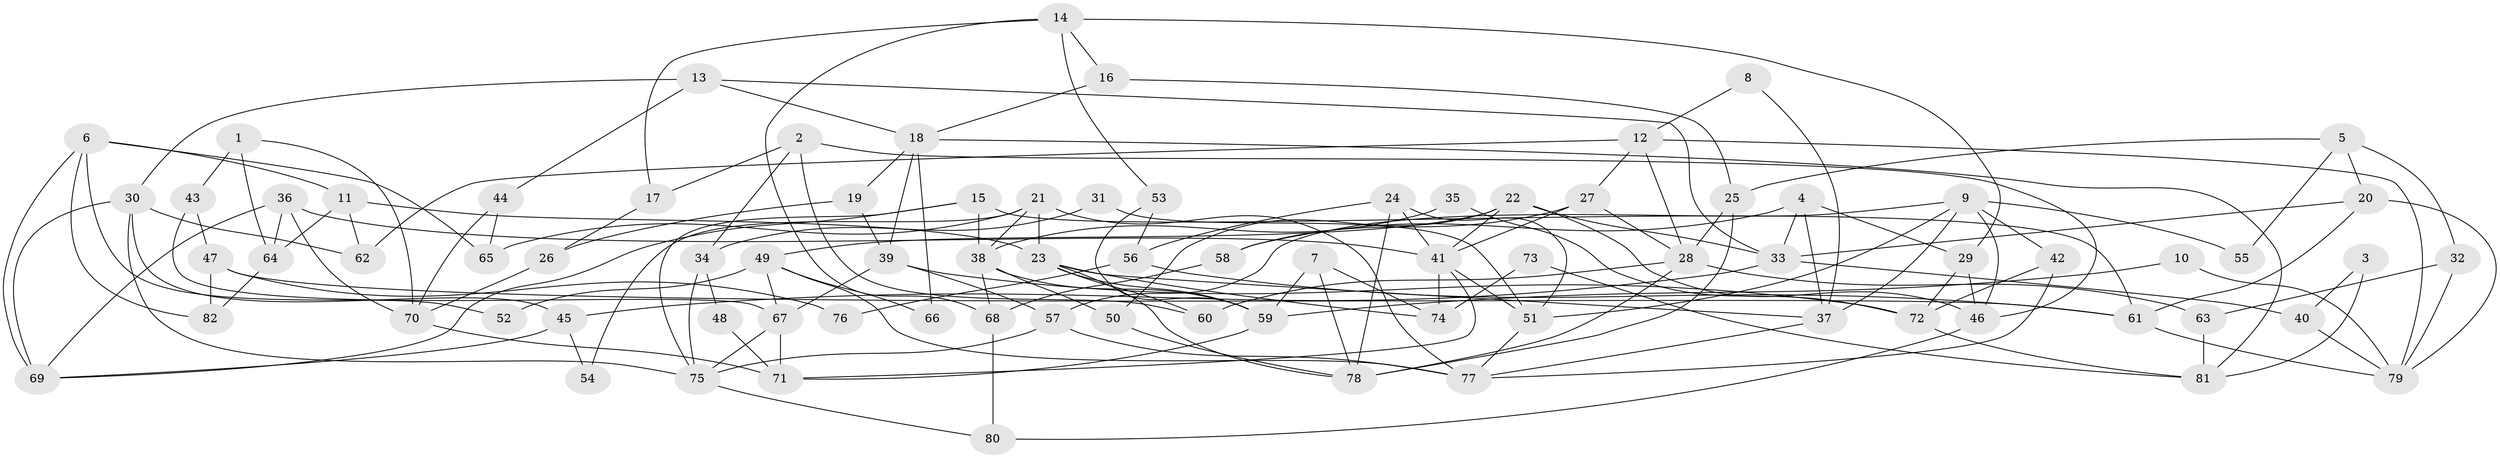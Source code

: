 // Generated by graph-tools (version 1.1) at 2025/02/03/09/25 03:02:03]
// undirected, 82 vertices, 164 edges
graph export_dot {
graph [start="1"]
  node [color=gray90,style=filled];
  1;
  2;
  3;
  4;
  5;
  6;
  7;
  8;
  9;
  10;
  11;
  12;
  13;
  14;
  15;
  16;
  17;
  18;
  19;
  20;
  21;
  22;
  23;
  24;
  25;
  26;
  27;
  28;
  29;
  30;
  31;
  32;
  33;
  34;
  35;
  36;
  37;
  38;
  39;
  40;
  41;
  42;
  43;
  44;
  45;
  46;
  47;
  48;
  49;
  50;
  51;
  52;
  53;
  54;
  55;
  56;
  57;
  58;
  59;
  60;
  61;
  62;
  63;
  64;
  65;
  66;
  67;
  68;
  69;
  70;
  71;
  72;
  73;
  74;
  75;
  76;
  77;
  78;
  79;
  80;
  81;
  82;
  1 -- 64;
  1 -- 70;
  1 -- 43;
  2 -- 60;
  2 -- 46;
  2 -- 17;
  2 -- 34;
  3 -- 40;
  3 -- 81;
  4 -- 33;
  4 -- 37;
  4 -- 29;
  4 -- 58;
  5 -- 25;
  5 -- 20;
  5 -- 32;
  5 -- 55;
  6 -- 65;
  6 -- 69;
  6 -- 11;
  6 -- 52;
  6 -- 82;
  7 -- 59;
  7 -- 78;
  7 -- 74;
  8 -- 12;
  8 -- 37;
  9 -- 37;
  9 -- 51;
  9 -- 42;
  9 -- 46;
  9 -- 55;
  9 -- 57;
  10 -- 59;
  10 -- 79;
  11 -- 23;
  11 -- 62;
  11 -- 64;
  12 -- 62;
  12 -- 27;
  12 -- 28;
  12 -- 79;
  13 -- 33;
  13 -- 18;
  13 -- 30;
  13 -- 44;
  14 -- 29;
  14 -- 17;
  14 -- 16;
  14 -- 53;
  14 -- 68;
  15 -- 75;
  15 -- 38;
  15 -- 61;
  15 -- 69;
  16 -- 25;
  16 -- 18;
  17 -- 26;
  18 -- 39;
  18 -- 19;
  18 -- 66;
  18 -- 81;
  19 -- 39;
  19 -- 26;
  20 -- 79;
  20 -- 33;
  20 -- 61;
  21 -- 77;
  21 -- 38;
  21 -- 23;
  21 -- 54;
  21 -- 65;
  22 -- 50;
  22 -- 46;
  22 -- 33;
  22 -- 41;
  22 -- 49;
  23 -- 74;
  23 -- 37;
  23 -- 59;
  23 -- 60;
  23 -- 78;
  24 -- 56;
  24 -- 41;
  24 -- 51;
  24 -- 78;
  25 -- 28;
  25 -- 78;
  26 -- 70;
  27 -- 41;
  27 -- 28;
  27 -- 58;
  28 -- 78;
  28 -- 60;
  28 -- 63;
  29 -- 72;
  29 -- 46;
  30 -- 75;
  30 -- 45;
  30 -- 62;
  30 -- 69;
  31 -- 34;
  31 -- 51;
  32 -- 79;
  32 -- 63;
  33 -- 45;
  33 -- 40;
  34 -- 75;
  34 -- 48;
  35 -- 38;
  35 -- 72;
  36 -- 41;
  36 -- 69;
  36 -- 64;
  36 -- 70;
  37 -- 77;
  38 -- 59;
  38 -- 68;
  38 -- 50;
  39 -- 72;
  39 -- 67;
  39 -- 57;
  40 -- 79;
  41 -- 51;
  41 -- 71;
  41 -- 74;
  42 -- 77;
  42 -- 72;
  43 -- 47;
  43 -- 67;
  44 -- 70;
  44 -- 65;
  45 -- 69;
  45 -- 54;
  46 -- 80;
  47 -- 61;
  47 -- 82;
  47 -- 76;
  48 -- 71;
  49 -- 67;
  49 -- 52;
  49 -- 66;
  49 -- 77;
  50 -- 78;
  51 -- 77;
  53 -- 59;
  53 -- 56;
  56 -- 61;
  56 -- 76;
  57 -- 75;
  57 -- 77;
  58 -- 68;
  59 -- 71;
  61 -- 79;
  63 -- 81;
  64 -- 82;
  67 -- 75;
  67 -- 71;
  68 -- 80;
  70 -- 71;
  72 -- 81;
  73 -- 81;
  73 -- 74;
  75 -- 80;
}
